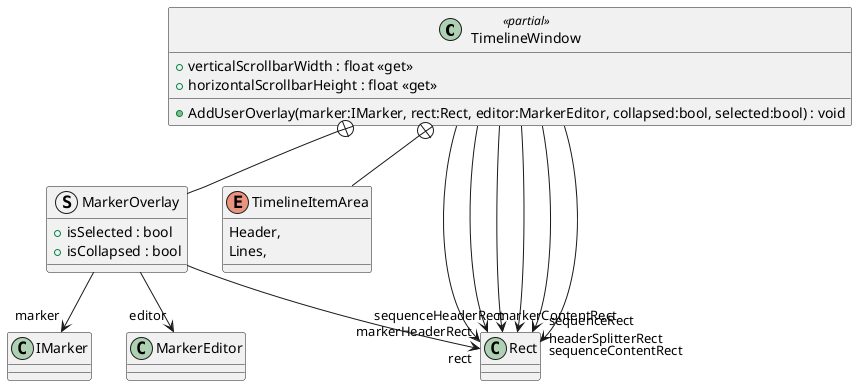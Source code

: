 @startuml
class TimelineWindow <<partial>> {
    + verticalScrollbarWidth : float <<get>>
    + horizontalScrollbarHeight : float <<get>>
    + AddUserOverlay(marker:IMarker, rect:Rect, editor:MarkerEditor, collapsed:bool, selected:bool) : void
}
struct MarkerOverlay {
    + isSelected : bool
    + isCollapsed : bool
}
enum TimelineItemArea {
    Header,
    Lines,
}
TimelineWindow --> "markerHeaderRect" Rect
TimelineWindow --> "markerContentRect" Rect
TimelineWindow --> "sequenceRect" Rect
TimelineWindow --> "sequenceHeaderRect" Rect
TimelineWindow --> "headerSplitterRect" Rect
TimelineWindow --> "sequenceContentRect" Rect
TimelineWindow +-- MarkerOverlay
MarkerOverlay --> "marker" IMarker
MarkerOverlay --> "rect" Rect
MarkerOverlay --> "editor" MarkerEditor
TimelineWindow +-- TimelineItemArea
@enduml
